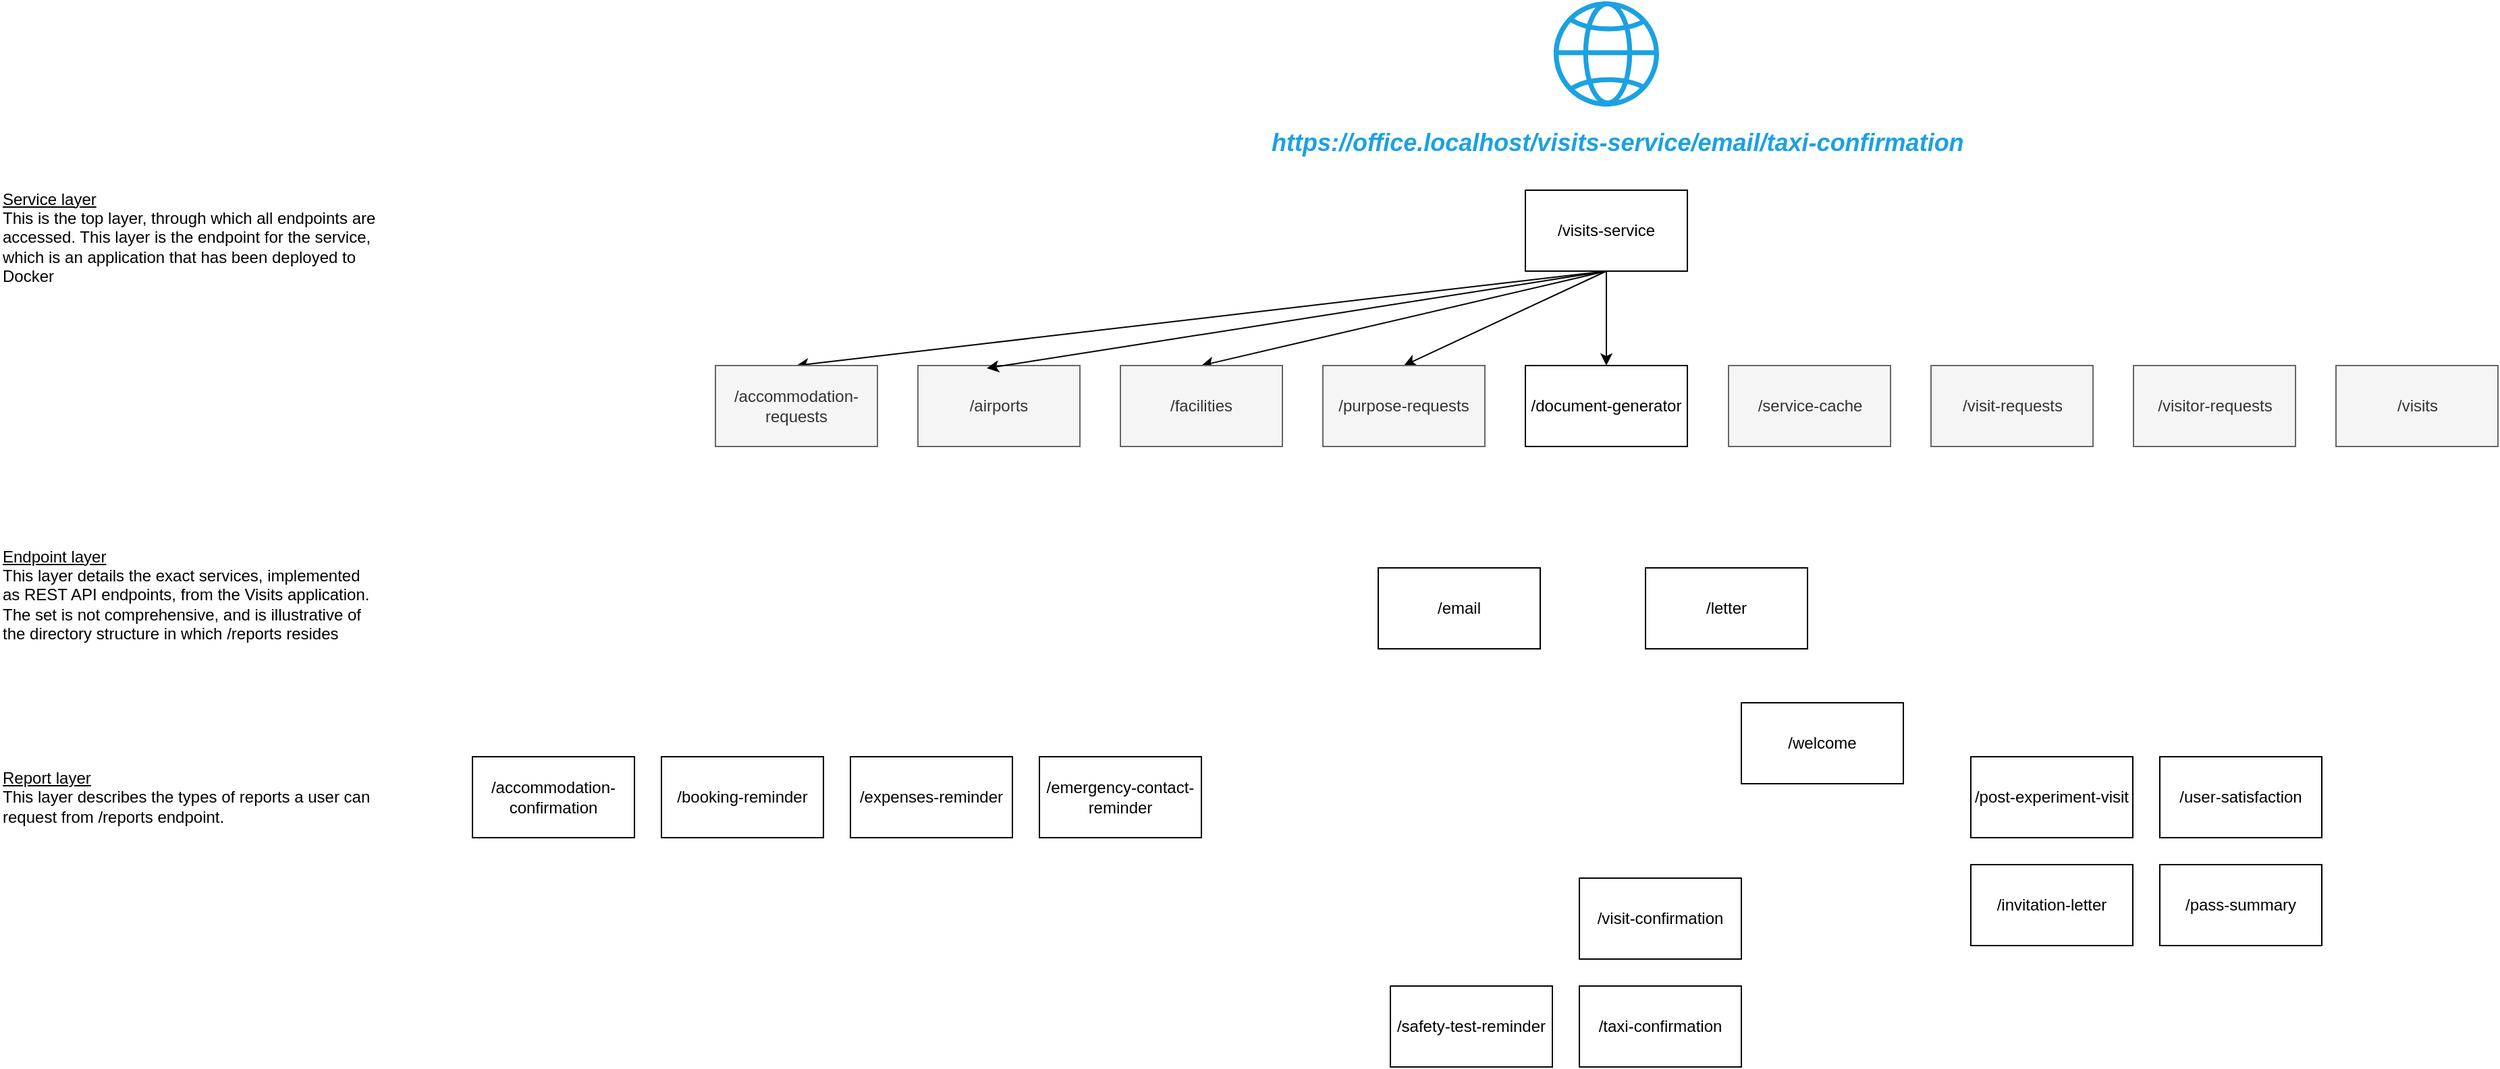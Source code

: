 <mxfile version="24.0.1" type="github">
  <diagram name="Page-1" id="lkIzZtKHE2g4b-k83Zns">
    <mxGraphModel dx="1877" dy="1803" grid="1" gridSize="10" guides="1" tooltips="1" connect="1" arrows="1" fold="1" page="1" pageScale="1" pageWidth="827" pageHeight="1169" math="0" shadow="0">
      <root>
        <mxCell id="0" />
        <mxCell id="1" parent="0" />
        <mxCell id="SzScdwgrWjmyck-_DvYI-9" value="" style="edgeStyle=none;rounded=0;orthogonalLoop=1;jettySize=auto;html=1;" edge="1" parent="1" source="cFXvyy3T8Uc6k7l6PIuW-1" target="SzScdwgrWjmyck-_DvYI-8">
          <mxGeometry relative="1" as="geometry" />
        </mxCell>
        <mxCell id="SzScdwgrWjmyck-_DvYI-10" style="edgeStyle=none;rounded=0;orthogonalLoop=1;jettySize=auto;html=1;entryX=0.5;entryY=0;entryDx=0;entryDy=0;exitX=0.5;exitY=1;exitDx=0;exitDy=0;" edge="1" parent="1" source="cFXvyy3T8Uc6k7l6PIuW-1" target="cFXvyy3T8Uc6k7l6PIuW-9">
          <mxGeometry relative="1" as="geometry" />
        </mxCell>
        <mxCell id="SzScdwgrWjmyck-_DvYI-11" style="edgeStyle=none;rounded=0;orthogonalLoop=1;jettySize=auto;html=1;entryX=0.5;entryY=0;entryDx=0;entryDy=0;exitX=0.5;exitY=1;exitDx=0;exitDy=0;" edge="1" parent="1" source="cFXvyy3T8Uc6k7l6PIuW-1" target="cFXvyy3T8Uc6k7l6PIuW-8">
          <mxGeometry relative="1" as="geometry" />
        </mxCell>
        <mxCell id="SzScdwgrWjmyck-_DvYI-13" style="edgeStyle=none;rounded=0;orthogonalLoop=1;jettySize=auto;html=1;entryX=0.5;entryY=0;entryDx=0;entryDy=0;exitX=0.5;exitY=1;exitDx=0;exitDy=0;" edge="1" parent="1" source="cFXvyy3T8Uc6k7l6PIuW-1" target="cFXvyy3T8Uc6k7l6PIuW-6">
          <mxGeometry relative="1" as="geometry" />
        </mxCell>
        <mxCell id="cFXvyy3T8Uc6k7l6PIuW-1" value="/visits-service" style="rounded=0;whiteSpace=wrap;html=1;" parent="1" vertex="1">
          <mxGeometry x="520" y="-80" width="120" height="60" as="geometry" />
        </mxCell>
        <mxCell id="cFXvyy3T8Uc6k7l6PIuW-2" value="/airports" style="rounded=0;whiteSpace=wrap;html=1;fillColor=#f5f5f5;fontColor=#333333;strokeColor=#666666;" parent="1" vertex="1">
          <mxGeometry x="70" y="50" width="120" height="60" as="geometry" />
        </mxCell>
        <mxCell id="cFXvyy3T8Uc6k7l6PIuW-3" value="/email" style="rounded=0;whiteSpace=wrap;html=1;" parent="1" vertex="1">
          <mxGeometry x="411" y="200" width="120" height="60" as="geometry" />
        </mxCell>
        <mxCell id="cFXvyy3T8Uc6k7l6PIuW-4" value="/visit-confirmation" style="rounded=0;whiteSpace=wrap;html=1;" parent="1" vertex="1">
          <mxGeometry x="560" y="430" width="120" height="60" as="geometry" />
        </mxCell>
        <mxCell id="cFXvyy3T8Uc6k7l6PIuW-5" value="/visit-requests" style="rounded=0;whiteSpace=wrap;html=1;fillColor=#f5f5f5;fontColor=#333333;strokeColor=#666666;" parent="1" vertex="1">
          <mxGeometry x="820.5" y="50" width="120" height="60" as="geometry" />
        </mxCell>
        <mxCell id="cFXvyy3T8Uc6k7l6PIuW-6" value="/accommodation-requests" style="rounded=0;whiteSpace=wrap;html=1;fillColor=#f5f5f5;fontColor=#333333;strokeColor=#666666;" parent="1" vertex="1">
          <mxGeometry x="-80" y="50" width="120" height="60" as="geometry" />
        </mxCell>
        <mxCell id="cFXvyy3T8Uc6k7l6PIuW-8" value="/facilities" style="rounded=0;whiteSpace=wrap;html=1;fillColor=#f5f5f5;fontColor=#333333;strokeColor=#666666;" parent="1" vertex="1">
          <mxGeometry x="220" y="50" width="120" height="60" as="geometry" />
        </mxCell>
        <mxCell id="cFXvyy3T8Uc6k7l6PIuW-9" value="/purpose-requests" style="rounded=0;whiteSpace=wrap;html=1;fillColor=#f5f5f5;fontColor=#333333;strokeColor=#666666;" parent="1" vertex="1">
          <mxGeometry x="370" y="50" width="120" height="60" as="geometry" />
        </mxCell>
        <mxCell id="cFXvyy3T8Uc6k7l6PIuW-10" value="/service-cache" style="rounded=0;whiteSpace=wrap;html=1;fillColor=#f5f5f5;fontColor=#333333;strokeColor=#666666;" parent="1" vertex="1">
          <mxGeometry x="670.5" y="50" width="120" height="60" as="geometry" />
        </mxCell>
        <mxCell id="cFXvyy3T8Uc6k7l6PIuW-11" value="/visitor-requests" style="rounded=0;whiteSpace=wrap;html=1;fillColor=#f5f5f5;fontColor=#333333;strokeColor=#666666;" parent="1" vertex="1">
          <mxGeometry x="970.5" y="50" width="120" height="60" as="geometry" />
        </mxCell>
        <mxCell id="cFXvyy3T8Uc6k7l6PIuW-12" value="/visits" style="rounded=0;whiteSpace=wrap;html=1;fillColor=#f5f5f5;fontColor=#333333;strokeColor=#666666;" parent="1" vertex="1">
          <mxGeometry x="1120.5" y="50" width="120" height="60" as="geometry" />
        </mxCell>
        <mxCell id="cFXvyy3T8Uc6k7l6PIuW-22" value="/taxi-confirmation" style="rounded=0;whiteSpace=wrap;html=1;" parent="1" vertex="1">
          <mxGeometry x="560" y="510" width="120" height="60" as="geometry" />
        </mxCell>
        <mxCell id="cFXvyy3T8Uc6k7l6PIuW-23" value="/booking-reminder" style="rounded=0;whiteSpace=wrap;html=1;" parent="1" vertex="1">
          <mxGeometry x="-120" y="340" width="120" height="60" as="geometry" />
        </mxCell>
        <mxCell id="cFXvyy3T8Uc6k7l6PIuW-25" value="&lt;div align=&quot;left&quot;&gt;&lt;u&gt;Service layer&lt;/u&gt;&lt;/div&gt;&lt;div align=&quot;left&quot;&gt;This is the top layer, through which all endpoints are accessed. This layer is the endpoint for the service, which is an application that has been deployed to Docker&lt;br&gt;&lt;/div&gt;" style="text;html=1;align=left;verticalAlign=middle;whiteSpace=wrap;rounded=0;" parent="1" vertex="1">
          <mxGeometry x="-610" y="-60" width="280" height="30" as="geometry" />
        </mxCell>
        <mxCell id="cFXvyy3T8Uc6k7l6PIuW-26" value="&lt;u&gt;Report layer&lt;br&gt;&lt;/u&gt;&lt;div align=&quot;left&quot;&gt;This layer describes the types of reports a user can request from /reports endpoint.&lt;br&gt;&lt;/div&gt;" style="text;html=1;align=left;verticalAlign=middle;whiteSpace=wrap;rounded=0;" parent="1" vertex="1">
          <mxGeometry x="-610" y="355" width="280" height="30" as="geometry" />
        </mxCell>
        <mxCell id="cFXvyy3T8Uc6k7l6PIuW-27" value="/accommodation-confirmation" style="rounded=0;whiteSpace=wrap;html=1;" parent="1" vertex="1">
          <mxGeometry x="-260" y="340" width="120" height="60" as="geometry" />
        </mxCell>
        <mxCell id="cFXvyy3T8Uc6k7l6PIuW-33" value="&lt;u&gt;Endpoint layer&lt;/u&gt;&lt;div align=&quot;left&quot;&gt;This layer details the exact services, implemented as REST API endpoints, from the Visits application. The set is not comprehensive, and is illustrative of the directory structure in which /reports resides&lt;br&gt;&lt;/div&gt;" style="text;html=1;align=left;verticalAlign=middle;whiteSpace=wrap;rounded=0;" parent="1" vertex="1">
          <mxGeometry x="-610" y="205" width="280" height="30" as="geometry" />
        </mxCell>
        <mxCell id="cFXvyy3T8Uc6k7l6PIuW-49" value="&lt;div align=&quot;left&quot;&gt;&lt;font color=&quot;#1ba1e2&quot;&gt;&lt;i&gt;&lt;font style=&quot;font-size: 18px;&quot;&gt;&lt;b&gt;https://office.localhost/visits-service/email/taxi-confirmation&lt;/b&gt;&lt;/font&gt;&lt;/i&gt;&lt;/font&gt;&lt;/div&gt;" style="text;html=1;align=left;verticalAlign=middle;whiteSpace=wrap;rounded=0;" parent="1" vertex="1">
          <mxGeometry x="330" y="-130" width="525" height="30" as="geometry" />
        </mxCell>
        <mxCell id="h1pRsVhyzems_VzTcCOB-1" value="/expenses-reminder" style="rounded=0;whiteSpace=wrap;html=1;" parent="1" vertex="1">
          <mxGeometry x="20" y="340" width="120" height="60" as="geometry" />
        </mxCell>
        <mxCell id="h1pRsVhyzems_VzTcCOB-3" value="/invitation-letter" style="rounded=0;whiteSpace=wrap;html=1;" parent="1" vertex="1">
          <mxGeometry x="850" y="420" width="120" height="60" as="geometry" />
        </mxCell>
        <mxCell id="h1pRsVhyzems_VzTcCOB-5" value="/pass-summary" style="rounded=0;whiteSpace=wrap;html=1;" parent="1" vertex="1">
          <mxGeometry x="990" y="420" width="120" height="60" as="geometry" />
        </mxCell>
        <mxCell id="h1pRsVhyzems_VzTcCOB-6" value="/post-experiment-visit" style="rounded=0;whiteSpace=wrap;html=1;" parent="1" vertex="1">
          <mxGeometry x="850" y="340" width="120" height="60" as="geometry" />
        </mxCell>
        <mxCell id="h1pRsVhyzems_VzTcCOB-7" value="/safety-test-reminder" style="rounded=0;whiteSpace=wrap;html=1;" parent="1" vertex="1">
          <mxGeometry x="420" y="510" width="120" height="60" as="geometry" />
        </mxCell>
        <mxCell id="h1pRsVhyzems_VzTcCOB-8" value="/emergency-contact-reminder" style="rounded=0;whiteSpace=wrap;html=1;" parent="1" vertex="1">
          <mxGeometry x="160" y="340" width="120" height="60" as="geometry" />
        </mxCell>
        <mxCell id="h1pRsVhyzems_VzTcCOB-13" value="/user-satisfaction" style="rounded=0;whiteSpace=wrap;html=1;" parent="1" vertex="1">
          <mxGeometry x="990" y="340" width="120" height="60" as="geometry" />
        </mxCell>
        <mxCell id="gxkqHBhfMS946CvIBjYX-1" value="/welcome" style="rounded=0;whiteSpace=wrap;html=1;" parent="1" vertex="1">
          <mxGeometry x="680" y="300" width="120" height="60" as="geometry" />
        </mxCell>
        <mxCell id="SzScdwgrWjmyck-_DvYI-2" value="" style="sketch=0;outlineConnect=0;fillColor=#1BA1E2;strokeColor=#006EAF;dashed=0;verticalLabelPosition=bottom;verticalAlign=top;align=center;html=1;fontSize=12;fontStyle=0;aspect=fixed;pointerEvents=1;shape=mxgraph.aws4.globe;fontColor=#ffffff;" vertex="1" parent="1">
          <mxGeometry x="541" y="-220" width="78" height="78" as="geometry" />
        </mxCell>
        <mxCell id="SzScdwgrWjmyck-_DvYI-3" value="&lt;div&gt;/letter&lt;/div&gt;" style="rounded=0;whiteSpace=wrap;html=1;" vertex="1" parent="1">
          <mxGeometry x="609" y="200" width="120" height="60" as="geometry" />
        </mxCell>
        <mxCell id="SzScdwgrWjmyck-_DvYI-8" value="&lt;div&gt;/document-generator&lt;/div&gt;" style="rounded=0;whiteSpace=wrap;html=1;" vertex="1" parent="1">
          <mxGeometry x="520" y="50" width="120" height="60" as="geometry" />
        </mxCell>
        <mxCell id="SzScdwgrWjmyck-_DvYI-12" style="edgeStyle=none;rounded=0;orthogonalLoop=1;jettySize=auto;html=1;entryX=0.425;entryY=0.033;entryDx=0;entryDy=0;entryPerimeter=0;exitX=0.5;exitY=1;exitDx=0;exitDy=0;" edge="1" parent="1" source="cFXvyy3T8Uc6k7l6PIuW-1" target="cFXvyy3T8Uc6k7l6PIuW-2">
          <mxGeometry relative="1" as="geometry" />
        </mxCell>
      </root>
    </mxGraphModel>
  </diagram>
</mxfile>
